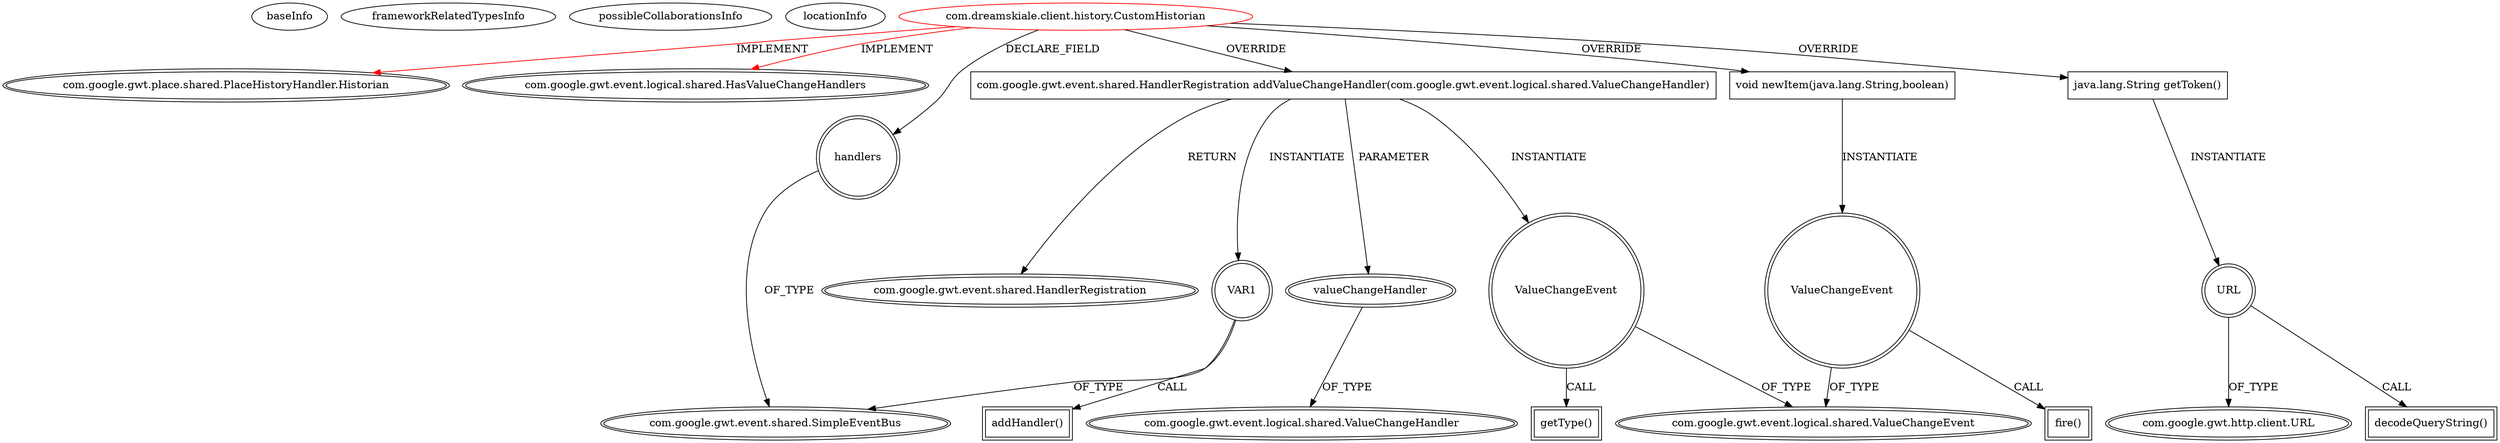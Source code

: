 digraph {
baseInfo[graphId=1026,category="extension_graph",isAnonymous=false,possibleRelation=false]
frameworkRelatedTypesInfo[0="com.google.gwt.place.shared.PlaceHistoryHandler.Historian",1="com.google.gwt.event.logical.shared.HasValueChangeHandlers"]
possibleCollaborationsInfo[]
locationInfo[projectName="carlos-aguayo-html5gwthistory",filePath="/carlos-aguayo-html5gwthistory/html5gwthistory-master/src/com/dreamskiale/client/history/CustomHistorian.java",contextSignature="CustomHistorian",graphId="1026"]
0[label="com.dreamskiale.client.history.CustomHistorian",vertexType="ROOT_CLIENT_CLASS_DECLARATION",isFrameworkType=false,color=red]
1[label="com.google.gwt.place.shared.PlaceHistoryHandler.Historian",vertexType="FRAMEWORK_INTERFACE_TYPE",isFrameworkType=true,peripheries=2]
2[label="com.google.gwt.event.logical.shared.HasValueChangeHandlers",vertexType="FRAMEWORK_INTERFACE_TYPE",isFrameworkType=true,peripheries=2]
3[label="handlers",vertexType="FIELD_DECLARATION",isFrameworkType=true,peripheries=2,shape=circle]
4[label="com.google.gwt.event.shared.SimpleEventBus",vertexType="FRAMEWORK_CLASS_TYPE",isFrameworkType=true,peripheries=2]
5[label="java.lang.String getToken()",vertexType="OVERRIDING_METHOD_DECLARATION",isFrameworkType=false,shape=box]
6[label="URL",vertexType="VARIABLE_EXPRESION",isFrameworkType=true,peripheries=2,shape=circle]
8[label="com.google.gwt.http.client.URL",vertexType="FRAMEWORK_CLASS_TYPE",isFrameworkType=true,peripheries=2]
7[label="decodeQueryString()",vertexType="INSIDE_CALL",isFrameworkType=true,peripheries=2,shape=box]
9[label="com.google.gwt.event.shared.HandlerRegistration addValueChangeHandler(com.google.gwt.event.logical.shared.ValueChangeHandler)",vertexType="OVERRIDING_METHOD_DECLARATION",isFrameworkType=false,shape=box]
10[label="com.google.gwt.event.shared.HandlerRegistration",vertexType="FRAMEWORK_INTERFACE_TYPE",isFrameworkType=true,peripheries=2]
11[label="valueChangeHandler",vertexType="PARAMETER_DECLARATION",isFrameworkType=true,peripheries=2]
12[label="com.google.gwt.event.logical.shared.ValueChangeHandler",vertexType="FRAMEWORK_INTERFACE_TYPE",isFrameworkType=true,peripheries=2]
13[label="VAR1",vertexType="VARIABLE_EXPRESION",isFrameworkType=true,peripheries=2,shape=circle]
14[label="addHandler()",vertexType="INSIDE_CALL",isFrameworkType=true,peripheries=2,shape=box]
16[label="ValueChangeEvent",vertexType="VARIABLE_EXPRESION",isFrameworkType=true,peripheries=2,shape=circle]
18[label="com.google.gwt.event.logical.shared.ValueChangeEvent",vertexType="FRAMEWORK_CLASS_TYPE",isFrameworkType=true,peripheries=2]
17[label="getType()",vertexType="INSIDE_CALL",isFrameworkType=true,peripheries=2,shape=box]
19[label="void newItem(java.lang.String,boolean)",vertexType="OVERRIDING_METHOD_DECLARATION",isFrameworkType=false,shape=box]
20[label="ValueChangeEvent",vertexType="VARIABLE_EXPRESION",isFrameworkType=true,peripheries=2,shape=circle]
21[label="fire()",vertexType="INSIDE_CALL",isFrameworkType=true,peripheries=2,shape=box]
0->1[label="IMPLEMENT",color=red]
0->2[label="IMPLEMENT",color=red]
0->3[label="DECLARE_FIELD"]
3->4[label="OF_TYPE"]
0->5[label="OVERRIDE"]
5->6[label="INSTANTIATE"]
6->8[label="OF_TYPE"]
6->7[label="CALL"]
0->9[label="OVERRIDE"]
9->10[label="RETURN"]
11->12[label="OF_TYPE"]
9->11[label="PARAMETER"]
9->13[label="INSTANTIATE"]
13->4[label="OF_TYPE"]
13->14[label="CALL"]
9->16[label="INSTANTIATE"]
16->18[label="OF_TYPE"]
16->17[label="CALL"]
0->19[label="OVERRIDE"]
19->20[label="INSTANTIATE"]
20->18[label="OF_TYPE"]
20->21[label="CALL"]
}
